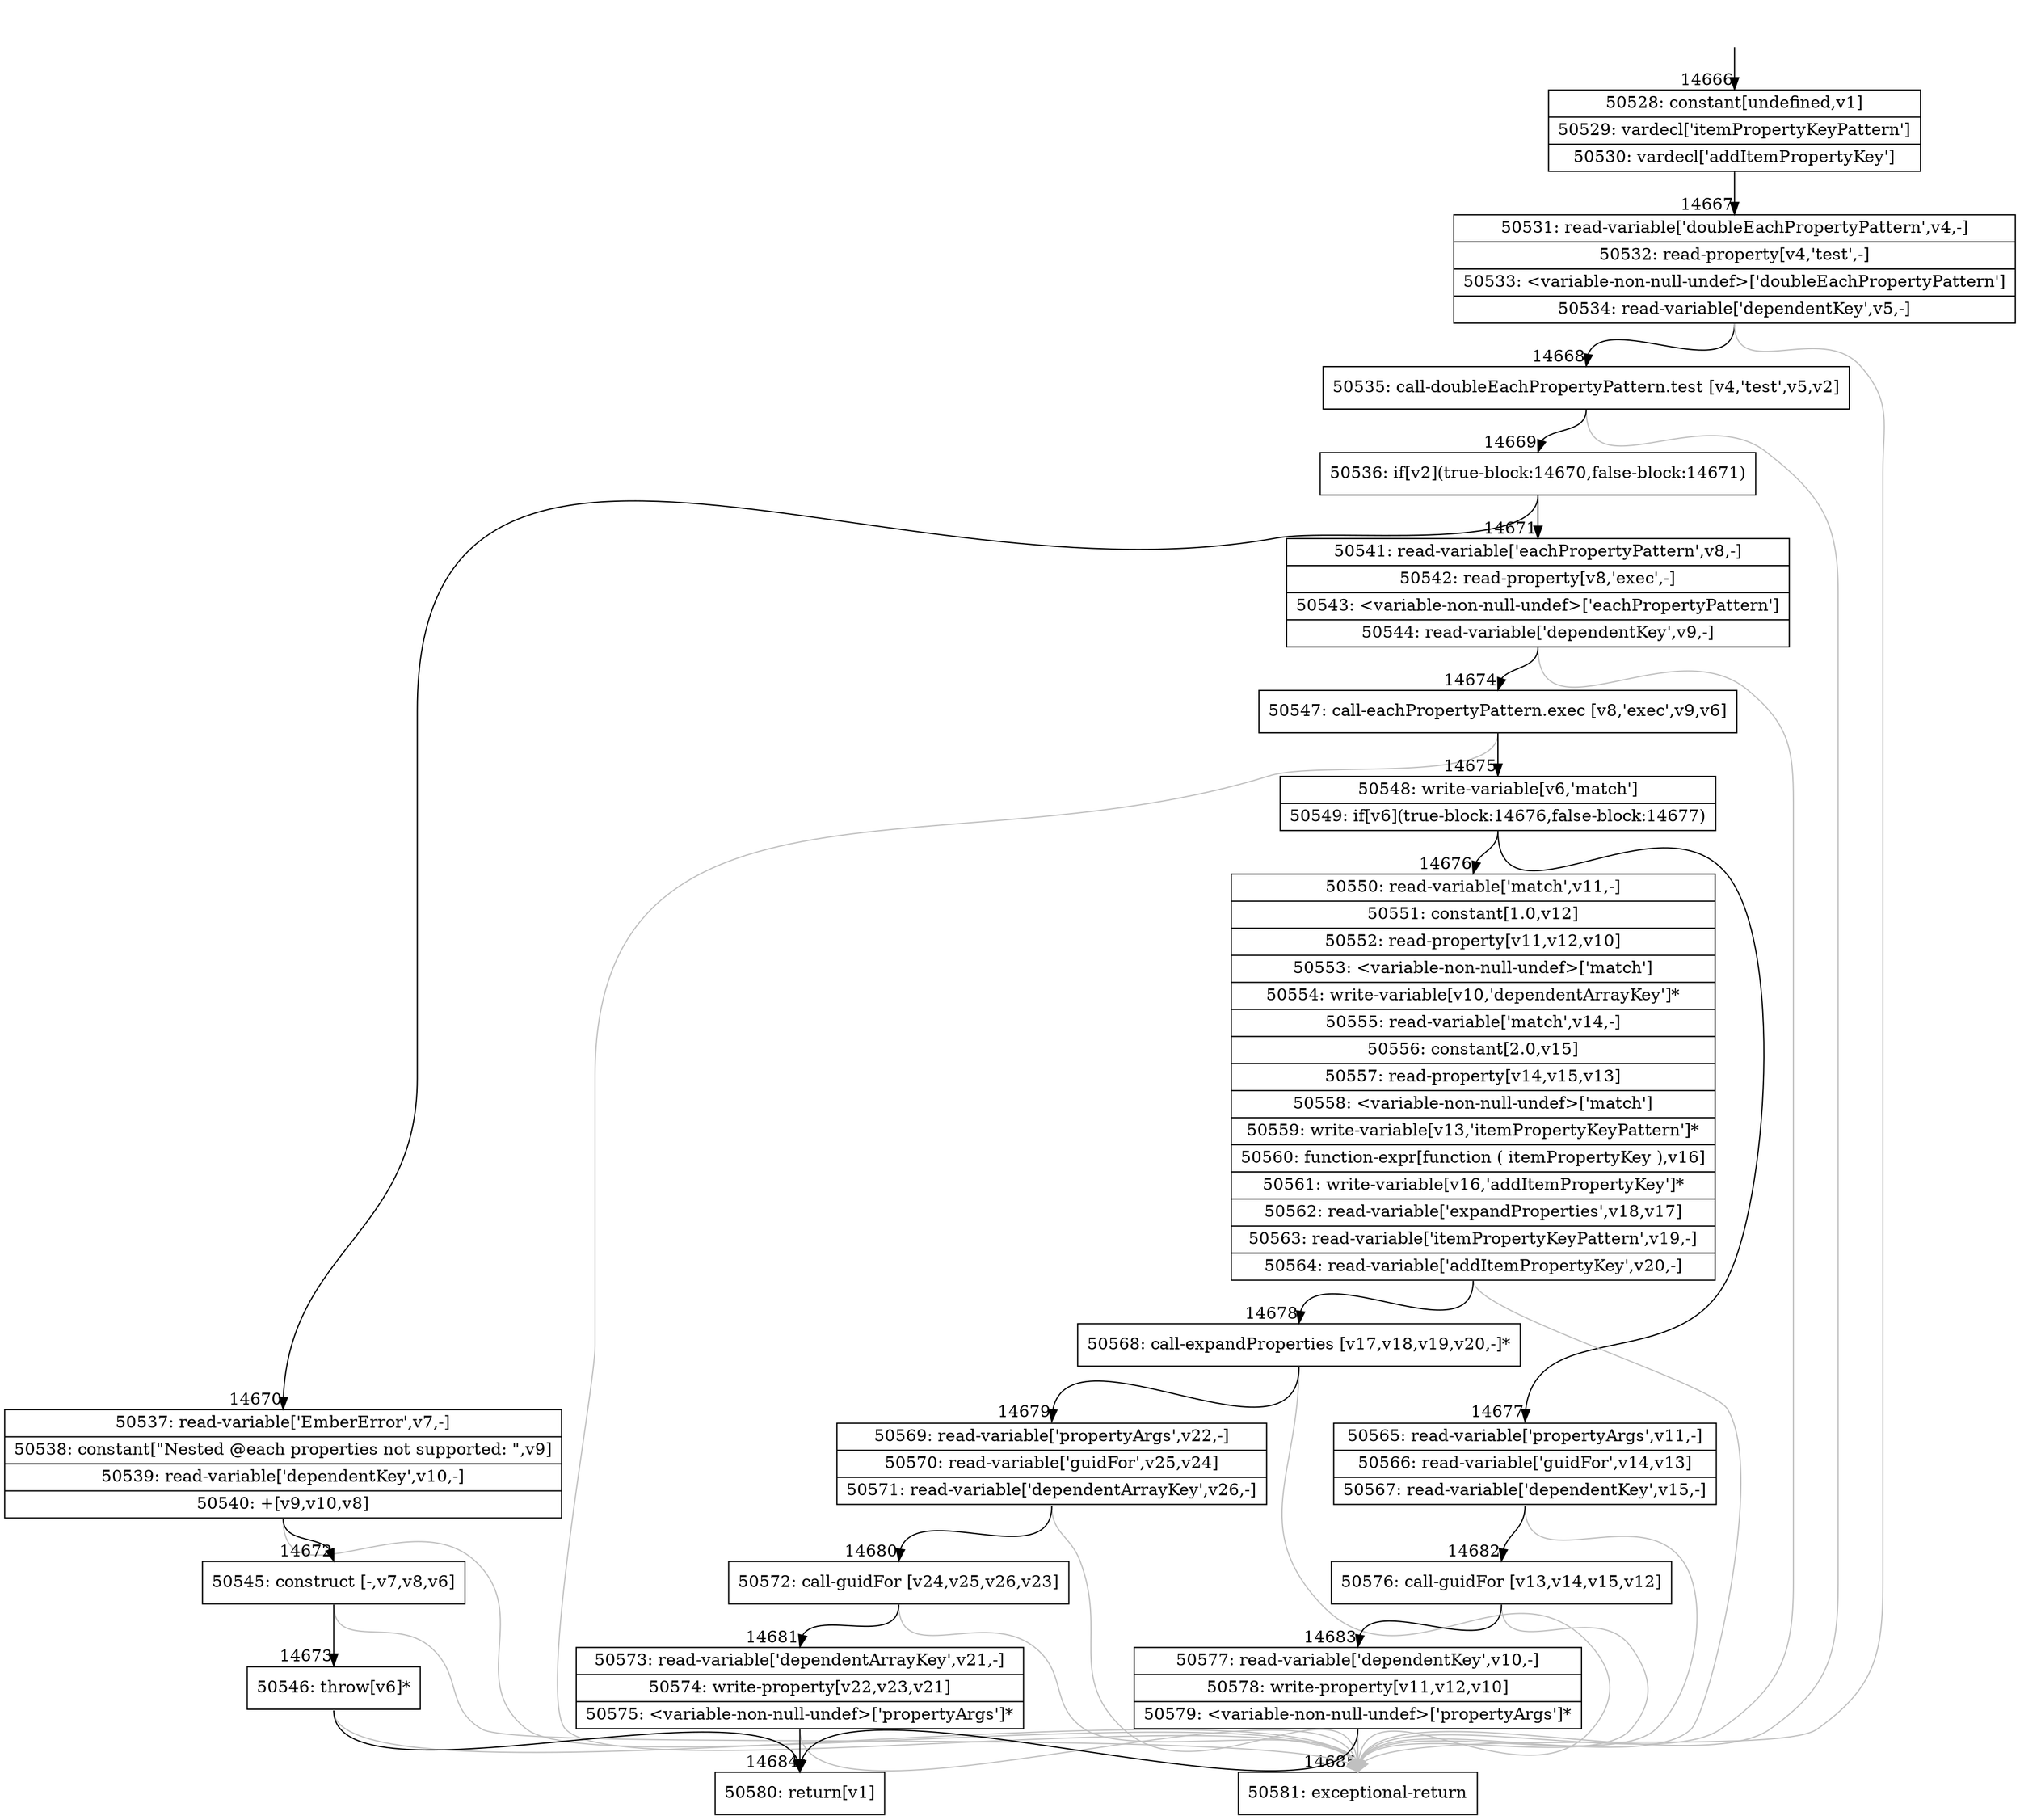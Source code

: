 digraph {
rankdir="TD"
BB_entry1227[shape=none,label=""];
BB_entry1227 -> BB14666 [tailport=s, headport=n, headlabel="    14666"]
BB14666 [shape=record label="{50528: constant[undefined,v1]|50529: vardecl['itemPropertyKeyPattern']|50530: vardecl['addItemPropertyKey']}" ] 
BB14666 -> BB14667 [tailport=s, headport=n, headlabel="      14667"]
BB14667 [shape=record label="{50531: read-variable['doubleEachPropertyPattern',v4,-]|50532: read-property[v4,'test',-]|50533: \<variable-non-null-undef\>['doubleEachPropertyPattern']|50534: read-variable['dependentKey',v5,-]}" ] 
BB14667 -> BB14668 [tailport=s, headport=n, headlabel="      14668"]
BB14667 -> BB14685 [tailport=s, headport=n, color=gray, headlabel="      14685"]
BB14668 [shape=record label="{50535: call-doubleEachPropertyPattern.test [v4,'test',v5,v2]}" ] 
BB14668 -> BB14669 [tailport=s, headport=n, headlabel="      14669"]
BB14668 -> BB14685 [tailport=s, headport=n, color=gray]
BB14669 [shape=record label="{50536: if[v2](true-block:14670,false-block:14671)}" ] 
BB14669 -> BB14670 [tailport=s, headport=n, headlabel="      14670"]
BB14669 -> BB14671 [tailport=s, headport=n, headlabel="      14671"]
BB14670 [shape=record label="{50537: read-variable['EmberError',v7,-]|50538: constant[\"Nested @each properties not supported: \",v9]|50539: read-variable['dependentKey',v10,-]|50540: +[v9,v10,v8]}" ] 
BB14670 -> BB14672 [tailport=s, headport=n, headlabel="      14672"]
BB14670 -> BB14685 [tailport=s, headport=n, color=gray]
BB14671 [shape=record label="{50541: read-variable['eachPropertyPattern',v8,-]|50542: read-property[v8,'exec',-]|50543: \<variable-non-null-undef\>['eachPropertyPattern']|50544: read-variable['dependentKey',v9,-]}" ] 
BB14671 -> BB14674 [tailport=s, headport=n, headlabel="      14674"]
BB14671 -> BB14685 [tailport=s, headport=n, color=gray]
BB14672 [shape=record label="{50545: construct [-,v7,v8,v6]}" ] 
BB14672 -> BB14673 [tailport=s, headport=n, headlabel="      14673"]
BB14672 -> BB14685 [tailport=s, headport=n, color=gray]
BB14673 [shape=record label="{50546: throw[v6]*}" ] 
BB14673 -> BB14684 [tailport=s, headport=n, headlabel="      14684"]
BB14673 -> BB14685 [tailport=s, headport=n, color=gray]
BB14674 [shape=record label="{50547: call-eachPropertyPattern.exec [v8,'exec',v9,v6]}" ] 
BB14674 -> BB14675 [tailport=s, headport=n, headlabel="      14675"]
BB14674 -> BB14685 [tailport=s, headport=n, color=gray]
BB14675 [shape=record label="{50548: write-variable[v6,'match']|50549: if[v6](true-block:14676,false-block:14677)}" ] 
BB14675 -> BB14676 [tailport=s, headport=n, headlabel="      14676"]
BB14675 -> BB14677 [tailport=s, headport=n, headlabel="      14677"]
BB14676 [shape=record label="{50550: read-variable['match',v11,-]|50551: constant[1.0,v12]|50552: read-property[v11,v12,v10]|50553: \<variable-non-null-undef\>['match']|50554: write-variable[v10,'dependentArrayKey']*|50555: read-variable['match',v14,-]|50556: constant[2.0,v15]|50557: read-property[v14,v15,v13]|50558: \<variable-non-null-undef\>['match']|50559: write-variable[v13,'itemPropertyKeyPattern']*|50560: function-expr[function ( itemPropertyKey ),v16]|50561: write-variable[v16,'addItemPropertyKey']*|50562: read-variable['expandProperties',v18,v17]|50563: read-variable['itemPropertyKeyPattern',v19,-]|50564: read-variable['addItemPropertyKey',v20,-]}" ] 
BB14676 -> BB14678 [tailport=s, headport=n, headlabel="      14678"]
BB14676 -> BB14685 [tailport=s, headport=n, color=gray]
BB14677 [shape=record label="{50565: read-variable['propertyArgs',v11,-]|50566: read-variable['guidFor',v14,v13]|50567: read-variable['dependentKey',v15,-]}" ] 
BB14677 -> BB14682 [tailport=s, headport=n, headlabel="      14682"]
BB14677 -> BB14685 [tailport=s, headport=n, color=gray]
BB14678 [shape=record label="{50568: call-expandProperties [v17,v18,v19,v20,-]*}" ] 
BB14678 -> BB14679 [tailport=s, headport=n, headlabel="      14679"]
BB14678 -> BB14685 [tailport=s, headport=n, color=gray]
BB14679 [shape=record label="{50569: read-variable['propertyArgs',v22,-]|50570: read-variable['guidFor',v25,v24]|50571: read-variable['dependentArrayKey',v26,-]}" ] 
BB14679 -> BB14680 [tailport=s, headport=n, headlabel="      14680"]
BB14679 -> BB14685 [tailport=s, headport=n, color=gray]
BB14680 [shape=record label="{50572: call-guidFor [v24,v25,v26,v23]}" ] 
BB14680 -> BB14681 [tailport=s, headport=n, headlabel="      14681"]
BB14680 -> BB14685 [tailport=s, headport=n, color=gray]
BB14681 [shape=record label="{50573: read-variable['dependentArrayKey',v21,-]|50574: write-property[v22,v23,v21]|50575: \<variable-non-null-undef\>['propertyArgs']*}" ] 
BB14681 -> BB14684 [tailport=s, headport=n]
BB14681 -> BB14685 [tailport=s, headport=n, color=gray]
BB14682 [shape=record label="{50576: call-guidFor [v13,v14,v15,v12]}" ] 
BB14682 -> BB14683 [tailport=s, headport=n, headlabel="      14683"]
BB14682 -> BB14685 [tailport=s, headport=n, color=gray]
BB14683 [shape=record label="{50577: read-variable['dependentKey',v10,-]|50578: write-property[v11,v12,v10]|50579: \<variable-non-null-undef\>['propertyArgs']*}" ] 
BB14683 -> BB14684 [tailport=s, headport=n]
BB14683 -> BB14685 [tailport=s, headport=n, color=gray]
BB14684 [shape=record label="{50580: return[v1]}" ] 
BB14685 [shape=record label="{50581: exceptional-return}" ] 
//#$~ 26808
}
